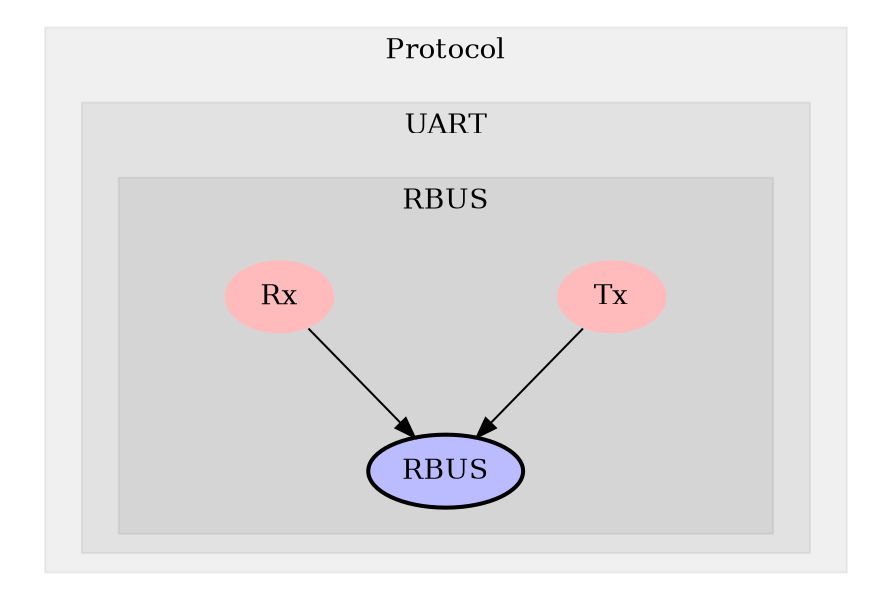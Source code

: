 digraph G {
size="6,4";
ratio="fill";
subgraph cluster_0 {
label="Protocol";
color="#0000000F";
style="filled";
subgraph cluster_1 {
label="UART";
color="#0000000F";
style="filled";
subgraph cluster_2 {
label="RBUS";
color="#0000000F";
style="filled";
u2[label="RBUS",style="filled,bold",fillcolor="#bbbbff"];
u0[label="Tx",style="filled",fillcolor="#ffbbbb",penwidth="0"];
u1[label="Rx",style="filled",fillcolor="#ffbbbb",penwidth="0"];

}

}

}
u0 -> u2;
u1 -> u2;

}
